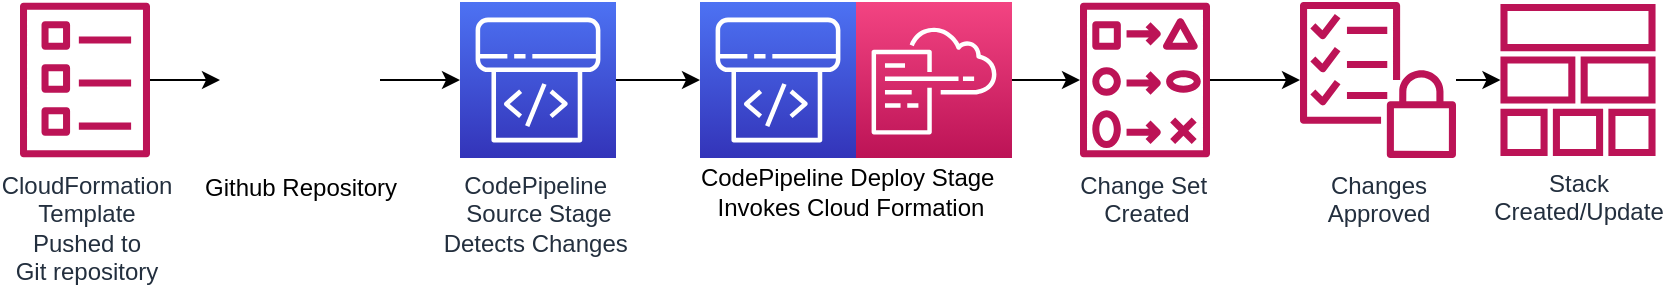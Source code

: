<mxfile version="14.4.3" type="github">
  <diagram id="Ht1M8jgEwFfnCIfOTk4-" name="Page-1">
    <mxGraphModel dx="1252" dy="1024" grid="1" gridSize="10" guides="1" tooltips="1" connect="1" arrows="1" fold="1" page="1" pageScale="1" pageWidth="1169" pageHeight="827" math="0" shadow="0">
      <root>
        <mxCell id="0" />
        <mxCell id="1" parent="0" />
        <mxCell id="Zei00fnAz4lTS9uP3AyM-16" value="" style="edgeStyle=orthogonalEdgeStyle;rounded=0;orthogonalLoop=1;jettySize=auto;html=1;" edge="1" parent="1" source="Zei00fnAz4lTS9uP3AyM-3" target="Zei00fnAz4lTS9uP3AyM-5">
          <mxGeometry relative="1" as="geometry" />
        </mxCell>
        <mxCell id="Zei00fnAz4lTS9uP3AyM-3" value="Github Repository" style="shape=image;html=1;verticalAlign=top;verticalLabelPosition=bottom;labelBackgroundColor=#ffffff;imageAspect=0;aspect=fixed;image=https://cdn3.iconfinder.com/data/icons/social-media-2169/24/social_media_social_media_logo_git-128.png;labelPosition=center;align=center;" vertex="1" parent="1">
          <mxGeometry x="200" y="199" width="80" height="80" as="geometry" />
        </mxCell>
        <mxCell id="Zei00fnAz4lTS9uP3AyM-18" value="" style="edgeStyle=orthogonalEdgeStyle;rounded=0;orthogonalLoop=1;jettySize=auto;html=1;" edge="1" parent="1" source="Zei00fnAz4lTS9uP3AyM-4" target="Zei00fnAz4lTS9uP3AyM-6">
          <mxGeometry relative="1" as="geometry" />
        </mxCell>
        <mxCell id="Zei00fnAz4lTS9uP3AyM-4" value="" style="points=[[0,0,0],[0.25,0,0],[0.5,0,0],[0.75,0,0],[1,0,0],[0,1,0],[0.25,1,0],[0.5,1,0],[0.75,1,0],[1,1,0],[0,0.25,0],[0,0.5,0],[0,0.75,0],[1,0.25,0],[1,0.5,0],[1,0.75,0]];points=[[0,0,0],[0.25,0,0],[0.5,0,0],[0.75,0,0],[1,0,0],[0,1,0],[0.25,1,0],[0.5,1,0],[0.75,1,0],[1,1,0],[0,0.25,0],[0,0.5,0],[0,0.75,0],[1,0.25,0],[1,0.5,0],[1,0.75,0]];outlineConnect=0;fontColor=#232F3E;gradientColor=#F34482;gradientDirection=north;fillColor=#BC1356;strokeColor=#ffffff;dashed=0;verticalLabelPosition=bottom;verticalAlign=top;align=center;html=1;fontSize=12;fontStyle=0;aspect=fixed;shape=mxgraph.aws4.resourceIcon;resIcon=mxgraph.aws4.cloudformation;" vertex="1" parent="1">
          <mxGeometry x="518" y="200" width="78" height="78" as="geometry" />
        </mxCell>
        <mxCell id="Zei00fnAz4lTS9uP3AyM-25" value="" style="edgeStyle=orthogonalEdgeStyle;rounded=0;orthogonalLoop=1;jettySize=auto;html=1;" edge="1" parent="1" source="Zei00fnAz4lTS9uP3AyM-5" target="Zei00fnAz4lTS9uP3AyM-24">
          <mxGeometry relative="1" as="geometry" />
        </mxCell>
        <mxCell id="Zei00fnAz4lTS9uP3AyM-5" value="CodePipeline&amp;nbsp;&lt;br&gt;Source Stage&lt;br&gt;Detects Changes&amp;nbsp;" style="points=[[0,0,0],[0.25,0,0],[0.5,0,0],[0.75,0,0],[1,0,0],[0,1,0],[0.25,1,0],[0.5,1,0],[0.75,1,0],[1,1,0],[0,0.25,0],[0,0.5,0],[0,0.75,0],[1,0.25,0],[1,0.5,0],[1,0.75,0]];outlineConnect=0;fontColor=#232F3E;gradientColor=#4D72F3;gradientDirection=north;fillColor=#3334B9;strokeColor=#ffffff;dashed=0;verticalLabelPosition=bottom;verticalAlign=top;align=center;html=1;fontSize=12;fontStyle=0;aspect=fixed;shape=mxgraph.aws4.resourceIcon;resIcon=mxgraph.aws4.codepipeline;labelPosition=center;" vertex="1" parent="1">
          <mxGeometry x="320" y="200" width="78" height="78" as="geometry" />
        </mxCell>
        <mxCell id="Zei00fnAz4lTS9uP3AyM-19" value="" style="edgeStyle=orthogonalEdgeStyle;rounded=0;orthogonalLoop=1;jettySize=auto;html=1;" edge="1" parent="1" source="Zei00fnAz4lTS9uP3AyM-6" target="Zei00fnAz4lTS9uP3AyM-11">
          <mxGeometry relative="1" as="geometry" />
        </mxCell>
        <mxCell id="Zei00fnAz4lTS9uP3AyM-6" value="Change Set&amp;nbsp;&lt;br&gt;Created" style="outlineConnect=0;fontColor=#232F3E;gradientColor=none;fillColor=#BC1356;strokeColor=none;dashed=0;verticalLabelPosition=bottom;verticalAlign=top;align=center;html=1;fontSize=12;fontStyle=0;aspect=fixed;pointerEvents=1;shape=mxgraph.aws4.change_set;" vertex="1" parent="1">
          <mxGeometry x="630" y="200" width="65" height="78" as="geometry" />
        </mxCell>
        <mxCell id="Zei00fnAz4lTS9uP3AyM-7" value="Stack &lt;br&gt;Created/Update" style="outlineConnect=0;fontColor=#232F3E;gradientColor=none;fillColor=#BC1356;strokeColor=none;dashed=0;verticalLabelPosition=bottom;verticalAlign=top;align=center;html=1;fontSize=12;fontStyle=0;aspect=fixed;pointerEvents=1;shape=mxgraph.aws4.stack;" vertex="1" parent="1">
          <mxGeometry x="840" y="201" width="78" height="76" as="geometry" />
        </mxCell>
        <mxCell id="Zei00fnAz4lTS9uP3AyM-15" value="" style="edgeStyle=orthogonalEdgeStyle;rounded=0;orthogonalLoop=1;jettySize=auto;html=1;" edge="1" parent="1" source="Zei00fnAz4lTS9uP3AyM-8" target="Zei00fnAz4lTS9uP3AyM-3">
          <mxGeometry relative="1" as="geometry" />
        </mxCell>
        <mxCell id="Zei00fnAz4lTS9uP3AyM-8" value="CloudFormation &lt;br&gt;Template&lt;br&gt;Pushed to&lt;br&gt;Git repository" style="outlineConnect=0;fontColor=#232F3E;gradientColor=none;fillColor=#BC1356;strokeColor=none;dashed=0;verticalLabelPosition=bottom;verticalAlign=top;align=center;html=1;fontSize=12;fontStyle=0;aspect=fixed;pointerEvents=1;shape=mxgraph.aws4.template;" vertex="1" parent="1">
          <mxGeometry x="100" y="200" width="65" height="78" as="geometry" />
        </mxCell>
        <mxCell id="Zei00fnAz4lTS9uP3AyM-20" value="" style="edgeStyle=orthogonalEdgeStyle;rounded=0;orthogonalLoop=1;jettySize=auto;html=1;" edge="1" parent="1" source="Zei00fnAz4lTS9uP3AyM-11" target="Zei00fnAz4lTS9uP3AyM-7">
          <mxGeometry relative="1" as="geometry" />
        </mxCell>
        <mxCell id="Zei00fnAz4lTS9uP3AyM-11" value="Changes&lt;br&gt;Approved" style="outlineConnect=0;fontColor=#232F3E;gradientColor=none;fillColor=#BC1356;strokeColor=none;dashed=0;verticalLabelPosition=bottom;verticalAlign=top;align=center;html=1;fontSize=12;fontStyle=0;aspect=fixed;pointerEvents=1;shape=mxgraph.aws4.checklist_security;" vertex="1" parent="1">
          <mxGeometry x="740" y="200" width="78" height="78" as="geometry" />
        </mxCell>
        <mxCell id="Zei00fnAz4lTS9uP3AyM-24" value="" style="points=[[0,0,0],[0.25,0,0],[0.5,0,0],[0.75,0,0],[1,0,0],[0,1,0],[0.25,1,0],[0.5,1,0],[0.75,1,0],[1,1,0],[0,0.25,0],[0,0.5,0],[0,0.75,0],[1,0.25,0],[1,0.5,0],[1,0.75,0]];outlineConnect=0;fontColor=#232F3E;gradientColor=#4D72F3;gradientDirection=north;fillColor=#3334B9;strokeColor=#ffffff;dashed=0;verticalLabelPosition=bottom;verticalAlign=top;align=center;html=1;fontSize=12;fontStyle=0;aspect=fixed;shape=mxgraph.aws4.resourceIcon;resIcon=mxgraph.aws4.codepipeline;labelPosition=center;" vertex="1" parent="1">
          <mxGeometry x="440" y="200" width="78" height="78" as="geometry" />
        </mxCell>
        <mxCell id="Zei00fnAz4lTS9uP3AyM-26" value="CodePipeline Deploy Stage&amp;nbsp;&lt;br&gt;Invokes Cloud Formation" style="text;html=1;align=center;verticalAlign=middle;resizable=0;points=[];autosize=1;" vertex="1" parent="1">
          <mxGeometry x="430" y="280" width="170" height="30" as="geometry" />
        </mxCell>
      </root>
    </mxGraphModel>
  </diagram>
</mxfile>
